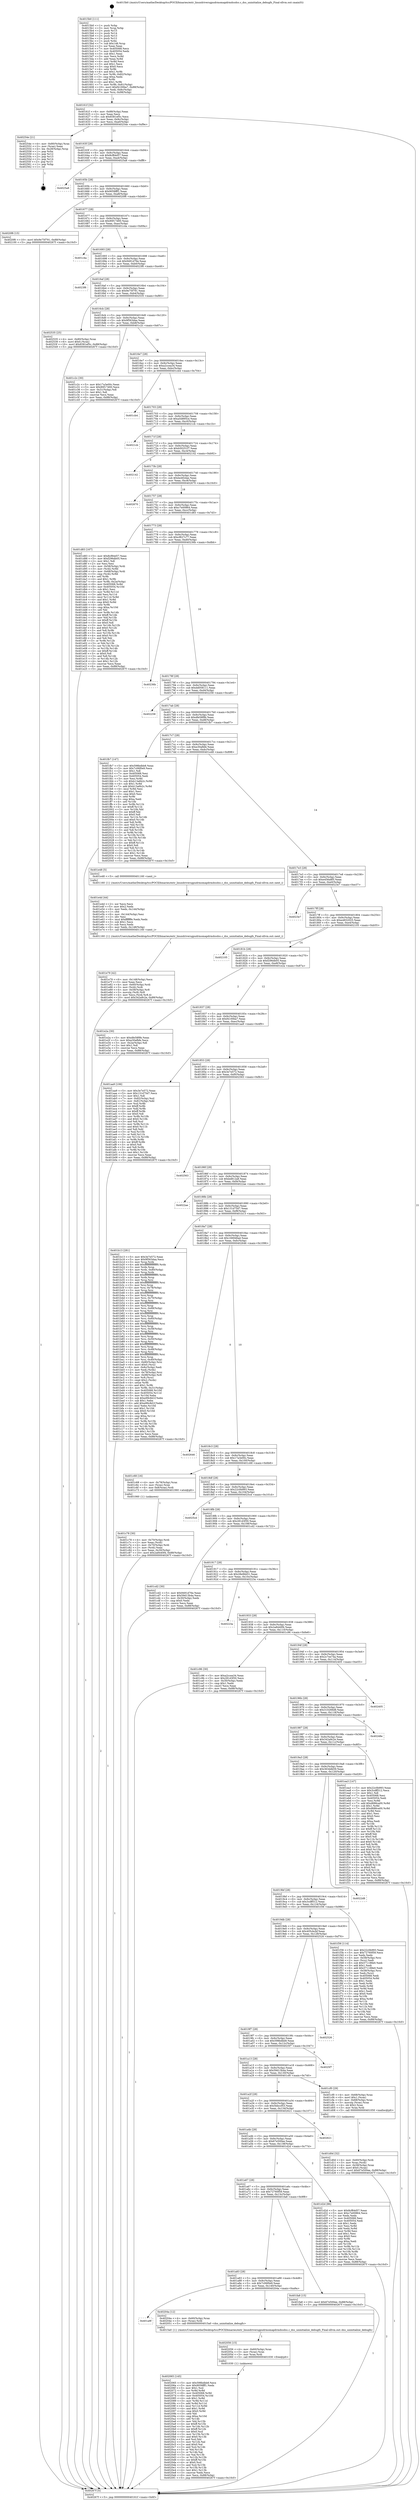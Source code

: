 digraph "0x4015b0" {
  label = "0x4015b0 (/mnt/c/Users/mathe/Desktop/tcc/POCII/binaries/extr_linuxdriversgpudrmomapdrmdssdss.c_dss_uninitialize_debugfs_Final-ollvm.out::main(0))"
  labelloc = "t"
  node[shape=record]

  Entry [label="",width=0.3,height=0.3,shape=circle,fillcolor=black,style=filled]
  "0x40161f" [label="{
     0x40161f [32]\l
     | [instrs]\l
     &nbsp;&nbsp;0x40161f \<+6\>: mov -0x88(%rbp),%eax\l
     &nbsp;&nbsp;0x401625 \<+2\>: mov %eax,%ecx\l
     &nbsp;&nbsp;0x401627 \<+6\>: sub $0x8381ef5c,%ecx\l
     &nbsp;&nbsp;0x40162d \<+6\>: mov %eax,-0x9c(%rbp)\l
     &nbsp;&nbsp;0x401633 \<+6\>: mov %ecx,-0xa0(%rbp)\l
     &nbsp;&nbsp;0x401639 \<+6\>: je 000000000040254e \<main+0xf9e\>\l
  }"]
  "0x40254e" [label="{
     0x40254e [21]\l
     | [instrs]\l
     &nbsp;&nbsp;0x40254e \<+4\>: mov -0x80(%rbp),%rax\l
     &nbsp;&nbsp;0x402552 \<+2\>: mov (%rax),%eax\l
     &nbsp;&nbsp;0x402554 \<+4\>: lea -0x28(%rbp),%rsp\l
     &nbsp;&nbsp;0x402558 \<+1\>: pop %rbx\l
     &nbsp;&nbsp;0x402559 \<+2\>: pop %r12\l
     &nbsp;&nbsp;0x40255b \<+2\>: pop %r13\l
     &nbsp;&nbsp;0x40255d \<+2\>: pop %r14\l
     &nbsp;&nbsp;0x40255f \<+2\>: pop %r15\l
     &nbsp;&nbsp;0x402561 \<+1\>: pop %rbp\l
     &nbsp;&nbsp;0x402562 \<+1\>: ret\l
  }"]
  "0x40163f" [label="{
     0x40163f [28]\l
     | [instrs]\l
     &nbsp;&nbsp;0x40163f \<+5\>: jmp 0000000000401644 \<main+0x94\>\l
     &nbsp;&nbsp;0x401644 \<+6\>: mov -0x9c(%rbp),%eax\l
     &nbsp;&nbsp;0x40164a \<+5\>: sub $0x8cf84d57,%eax\l
     &nbsp;&nbsp;0x40164f \<+6\>: mov %eax,-0xa4(%rbp)\l
     &nbsp;&nbsp;0x401655 \<+6\>: je 00000000004025a8 \<main+0xff8\>\l
  }"]
  Exit [label="",width=0.3,height=0.3,shape=circle,fillcolor=black,style=filled,peripheries=2]
  "0x4025a8" [label="{
     0x4025a8\l
  }", style=dashed]
  "0x40165b" [label="{
     0x40165b [28]\l
     | [instrs]\l
     &nbsp;&nbsp;0x40165b \<+5\>: jmp 0000000000401660 \<main+0xb0\>\l
     &nbsp;&nbsp;0x401660 \<+6\>: mov -0x9c(%rbp),%eax\l
     &nbsp;&nbsp;0x401666 \<+5\>: sub $0x9058fff1,%eax\l
     &nbsp;&nbsp;0x40166b \<+6\>: mov %eax,-0xa8(%rbp)\l
     &nbsp;&nbsp;0x401671 \<+6\>: je 00000000004020f6 \<main+0xb46\>\l
  }"]
  "0x402065" [label="{
     0x402065 [145]\l
     | [instrs]\l
     &nbsp;&nbsp;0x402065 \<+5\>: mov $0x598bdbb8,%ecx\l
     &nbsp;&nbsp;0x40206a \<+5\>: mov $0x9058fff1,%edx\l
     &nbsp;&nbsp;0x40206f \<+3\>: mov $0x1,%sil\l
     &nbsp;&nbsp;0x402072 \<+3\>: xor %r8d,%r8d\l
     &nbsp;&nbsp;0x402075 \<+8\>: mov 0x405068,%r9d\l
     &nbsp;&nbsp;0x40207d \<+8\>: mov 0x405054,%r10d\l
     &nbsp;&nbsp;0x402085 \<+4\>: sub $0x1,%r8d\l
     &nbsp;&nbsp;0x402089 \<+3\>: mov %r9d,%r11d\l
     &nbsp;&nbsp;0x40208c \<+3\>: add %r8d,%r11d\l
     &nbsp;&nbsp;0x40208f \<+4\>: imul %r11d,%r9d\l
     &nbsp;&nbsp;0x402093 \<+4\>: and $0x1,%r9d\l
     &nbsp;&nbsp;0x402097 \<+4\>: cmp $0x0,%r9d\l
     &nbsp;&nbsp;0x40209b \<+3\>: sete %bl\l
     &nbsp;&nbsp;0x40209e \<+4\>: cmp $0xa,%r10d\l
     &nbsp;&nbsp;0x4020a2 \<+4\>: setl %r14b\l
     &nbsp;&nbsp;0x4020a6 \<+3\>: mov %bl,%r15b\l
     &nbsp;&nbsp;0x4020a9 \<+4\>: xor $0xff,%r15b\l
     &nbsp;&nbsp;0x4020ad \<+3\>: mov %r14b,%r12b\l
     &nbsp;&nbsp;0x4020b0 \<+4\>: xor $0xff,%r12b\l
     &nbsp;&nbsp;0x4020b4 \<+4\>: xor $0x0,%sil\l
     &nbsp;&nbsp;0x4020b8 \<+3\>: mov %r15b,%r13b\l
     &nbsp;&nbsp;0x4020bb \<+4\>: and $0x0,%r13b\l
     &nbsp;&nbsp;0x4020bf \<+3\>: and %sil,%bl\l
     &nbsp;&nbsp;0x4020c2 \<+3\>: mov %r12b,%al\l
     &nbsp;&nbsp;0x4020c5 \<+2\>: and $0x0,%al\l
     &nbsp;&nbsp;0x4020c7 \<+3\>: and %sil,%r14b\l
     &nbsp;&nbsp;0x4020ca \<+3\>: or %bl,%r13b\l
     &nbsp;&nbsp;0x4020cd \<+3\>: or %r14b,%al\l
     &nbsp;&nbsp;0x4020d0 \<+3\>: xor %al,%r13b\l
     &nbsp;&nbsp;0x4020d3 \<+3\>: or %r12b,%r15b\l
     &nbsp;&nbsp;0x4020d6 \<+4\>: xor $0xff,%r15b\l
     &nbsp;&nbsp;0x4020da \<+4\>: or $0x0,%sil\l
     &nbsp;&nbsp;0x4020de \<+3\>: and %sil,%r15b\l
     &nbsp;&nbsp;0x4020e1 \<+3\>: or %r15b,%r13b\l
     &nbsp;&nbsp;0x4020e4 \<+4\>: test $0x1,%r13b\l
     &nbsp;&nbsp;0x4020e8 \<+3\>: cmovne %edx,%ecx\l
     &nbsp;&nbsp;0x4020eb \<+6\>: mov %ecx,-0x88(%rbp)\l
     &nbsp;&nbsp;0x4020f1 \<+5\>: jmp 000000000040267f \<main+0x10cf\>\l
  }"]
  "0x4020f6" [label="{
     0x4020f6 [15]\l
     | [instrs]\l
     &nbsp;&nbsp;0x4020f6 \<+10\>: movl $0x9e75f791,-0x88(%rbp)\l
     &nbsp;&nbsp;0x402100 \<+5\>: jmp 000000000040267f \<main+0x10cf\>\l
  }"]
  "0x401677" [label="{
     0x401677 [28]\l
     | [instrs]\l
     &nbsp;&nbsp;0x401677 \<+5\>: jmp 000000000040167c \<main+0xcc\>\l
     &nbsp;&nbsp;0x40167c \<+6\>: mov -0x9c(%rbp),%eax\l
     &nbsp;&nbsp;0x401682 \<+5\>: sub $0x90f17d00,%eax\l
     &nbsp;&nbsp;0x401687 \<+6\>: mov %eax,-0xac(%rbp)\l
     &nbsp;&nbsp;0x40168d \<+6\>: je 0000000000401c4a \<main+0x69a\>\l
  }"]
  "0x402056" [label="{
     0x402056 [15]\l
     | [instrs]\l
     &nbsp;&nbsp;0x402056 \<+4\>: mov -0x60(%rbp),%rax\l
     &nbsp;&nbsp;0x40205a \<+3\>: mov (%rax),%rax\l
     &nbsp;&nbsp;0x40205d \<+3\>: mov %rax,%rdi\l
     &nbsp;&nbsp;0x402060 \<+5\>: call 0000000000401030 \<free@plt\>\l
     | [calls]\l
     &nbsp;&nbsp;0x401030 \{1\} (unknown)\l
  }"]
  "0x401c4a" [label="{
     0x401c4a\l
  }", style=dashed]
  "0x401693" [label="{
     0x401693 [28]\l
     | [instrs]\l
     &nbsp;&nbsp;0x401693 \<+5\>: jmp 0000000000401698 \<main+0xe8\>\l
     &nbsp;&nbsp;0x401698 \<+6\>: mov -0x9c(%rbp),%eax\l
     &nbsp;&nbsp;0x40169e \<+5\>: sub $0x9491d76e,%eax\l
     &nbsp;&nbsp;0x4016a3 \<+6\>: mov %eax,-0xb0(%rbp)\l
     &nbsp;&nbsp;0x4016a9 \<+6\>: je 00000000004023f6 \<main+0xe46\>\l
  }"]
  "0x401a9f" [label="{
     0x401a9f\l
  }", style=dashed]
  "0x4023f6" [label="{
     0x4023f6\l
  }", style=dashed]
  "0x4016af" [label="{
     0x4016af [28]\l
     | [instrs]\l
     &nbsp;&nbsp;0x4016af \<+5\>: jmp 00000000004016b4 \<main+0x104\>\l
     &nbsp;&nbsp;0x4016b4 \<+6\>: mov -0x9c(%rbp),%eax\l
     &nbsp;&nbsp;0x4016ba \<+5\>: sub $0x9e75f791,%eax\l
     &nbsp;&nbsp;0x4016bf \<+6\>: mov %eax,-0xb4(%rbp)\l
     &nbsp;&nbsp;0x4016c5 \<+6\>: je 0000000000402535 \<main+0xf85\>\l
  }"]
  "0x40204a" [label="{
     0x40204a [12]\l
     | [instrs]\l
     &nbsp;&nbsp;0x40204a \<+4\>: mov -0x60(%rbp),%rax\l
     &nbsp;&nbsp;0x40204e \<+3\>: mov (%rax),%rdi\l
     &nbsp;&nbsp;0x402051 \<+5\>: call 00000000004015a0 \<dss_uninitialize_debugfs\>\l
     | [calls]\l
     &nbsp;&nbsp;0x4015a0 \{1\} (/mnt/c/Users/mathe/Desktop/tcc/POCII/binaries/extr_linuxdriversgpudrmomapdrmdssdss.c_dss_uninitialize_debugfs_Final-ollvm.out::dss_uninitialize_debugfs)\l
  }"]
  "0x402535" [label="{
     0x402535 [25]\l
     | [instrs]\l
     &nbsp;&nbsp;0x402535 \<+4\>: mov -0x80(%rbp),%rax\l
     &nbsp;&nbsp;0x402539 \<+6\>: movl $0x0,(%rax)\l
     &nbsp;&nbsp;0x40253f \<+10\>: movl $0x8381ef5c,-0x88(%rbp)\l
     &nbsp;&nbsp;0x402549 \<+5\>: jmp 000000000040267f \<main+0x10cf\>\l
  }"]
  "0x4016cb" [label="{
     0x4016cb [28]\l
     | [instrs]\l
     &nbsp;&nbsp;0x4016cb \<+5\>: jmp 00000000004016d0 \<main+0x120\>\l
     &nbsp;&nbsp;0x4016d0 \<+6\>: mov -0x9c(%rbp),%eax\l
     &nbsp;&nbsp;0x4016d6 \<+5\>: sub $0x9f563daa,%eax\l
     &nbsp;&nbsp;0x4016db \<+6\>: mov %eax,-0xb8(%rbp)\l
     &nbsp;&nbsp;0x4016e1 \<+6\>: je 0000000000401c2c \<main+0x67c\>\l
  }"]
  "0x401a83" [label="{
     0x401a83 [28]\l
     | [instrs]\l
     &nbsp;&nbsp;0x401a83 \<+5\>: jmp 0000000000401a88 \<main+0x4d8\>\l
     &nbsp;&nbsp;0x401a88 \<+6\>: mov -0x9c(%rbp),%eax\l
     &nbsp;&nbsp;0x401a8e \<+5\>: sub $0x7c06f0e9,%eax\l
     &nbsp;&nbsp;0x401a93 \<+6\>: mov %eax,-0x140(%rbp)\l
     &nbsp;&nbsp;0x401a99 \<+6\>: je 000000000040204a \<main+0xa9a\>\l
  }"]
  "0x401c2c" [label="{
     0x401c2c [30]\l
     | [instrs]\l
     &nbsp;&nbsp;0x401c2c \<+5\>: mov $0x17a3e00c,%eax\l
     &nbsp;&nbsp;0x401c31 \<+5\>: mov $0x90f17d00,%ecx\l
     &nbsp;&nbsp;0x401c36 \<+3\>: mov -0x31(%rbp),%dl\l
     &nbsp;&nbsp;0x401c39 \<+3\>: test $0x1,%dl\l
     &nbsp;&nbsp;0x401c3c \<+3\>: cmovne %ecx,%eax\l
     &nbsp;&nbsp;0x401c3f \<+6\>: mov %eax,-0x88(%rbp)\l
     &nbsp;&nbsp;0x401c45 \<+5\>: jmp 000000000040267f \<main+0x10cf\>\l
  }"]
  "0x4016e7" [label="{
     0x4016e7 [28]\l
     | [instrs]\l
     &nbsp;&nbsp;0x4016e7 \<+5\>: jmp 00000000004016ec \<main+0x13c\>\l
     &nbsp;&nbsp;0x4016ec \<+6\>: mov -0x9c(%rbp),%eax\l
     &nbsp;&nbsp;0x4016f2 \<+5\>: sub $0xa2ccea34,%eax\l
     &nbsp;&nbsp;0x4016f7 \<+6\>: mov %eax,-0xbc(%rbp)\l
     &nbsp;&nbsp;0x4016fd \<+6\>: je 0000000000401cb4 \<main+0x704\>\l
  }"]
  "0x401fa8" [label="{
     0x401fa8 [15]\l
     | [instrs]\l
     &nbsp;&nbsp;0x401fa8 \<+10\>: movl $0x67e500ee,-0x88(%rbp)\l
     &nbsp;&nbsp;0x401fb2 \<+5\>: jmp 000000000040267f \<main+0x10cf\>\l
  }"]
  "0x401cb4" [label="{
     0x401cb4\l
  }", style=dashed]
  "0x401703" [label="{
     0x401703 [28]\l
     | [instrs]\l
     &nbsp;&nbsp;0x401703 \<+5\>: jmp 0000000000401708 \<main+0x158\>\l
     &nbsp;&nbsp;0x401708 \<+6\>: mov -0x9c(%rbp),%eax\l
     &nbsp;&nbsp;0x40170e \<+5\>: sub $0xa5d895ce,%eax\l
     &nbsp;&nbsp;0x401713 \<+6\>: mov %eax,-0xc0(%rbp)\l
     &nbsp;&nbsp;0x401719 \<+6\>: je 00000000004021cb \<main+0xc1b\>\l
  }"]
  "0x401e79" [label="{
     0x401e79 [42]\l
     | [instrs]\l
     &nbsp;&nbsp;0x401e79 \<+6\>: mov -0x148(%rbp),%ecx\l
     &nbsp;&nbsp;0x401e7f \<+3\>: imul %eax,%ecx\l
     &nbsp;&nbsp;0x401e82 \<+4\>: mov -0x60(%rbp),%rdi\l
     &nbsp;&nbsp;0x401e86 \<+3\>: mov (%rdi),%rdi\l
     &nbsp;&nbsp;0x401e89 \<+4\>: mov -0x58(%rbp),%r8\l
     &nbsp;&nbsp;0x401e8d \<+3\>: movslq (%r8),%r8\l
     &nbsp;&nbsp;0x401e90 \<+4\>: mov %ecx,(%rdi,%r8,4)\l
     &nbsp;&nbsp;0x401e94 \<+10\>: movl $0x342a9c2e,-0x88(%rbp)\l
     &nbsp;&nbsp;0x401e9e \<+5\>: jmp 000000000040267f \<main+0x10cf\>\l
  }"]
  "0x4021cb" [label="{
     0x4021cb\l
  }", style=dashed]
  "0x40171f" [label="{
     0x40171f [28]\l
     | [instrs]\l
     &nbsp;&nbsp;0x40171f \<+5\>: jmp 0000000000401724 \<main+0x174\>\l
     &nbsp;&nbsp;0x401724 \<+6\>: mov -0x9c(%rbp),%eax\l
     &nbsp;&nbsp;0x40172a \<+5\>: sub $0xb50251f7,%eax\l
     &nbsp;&nbsp;0x40172f \<+6\>: mov %eax,-0xc4(%rbp)\l
     &nbsp;&nbsp;0x401735 \<+6\>: je 0000000000402142 \<main+0xb92\>\l
  }"]
  "0x401e4d" [label="{
     0x401e4d [44]\l
     | [instrs]\l
     &nbsp;&nbsp;0x401e4d \<+2\>: xor %ecx,%ecx\l
     &nbsp;&nbsp;0x401e4f \<+5\>: mov $0x2,%edx\l
     &nbsp;&nbsp;0x401e54 \<+6\>: mov %edx,-0x144(%rbp)\l
     &nbsp;&nbsp;0x401e5a \<+1\>: cltd\l
     &nbsp;&nbsp;0x401e5b \<+6\>: mov -0x144(%rbp),%esi\l
     &nbsp;&nbsp;0x401e61 \<+2\>: idiv %esi\l
     &nbsp;&nbsp;0x401e63 \<+6\>: imul $0xfffffffe,%edx,%edx\l
     &nbsp;&nbsp;0x401e69 \<+3\>: sub $0x1,%ecx\l
     &nbsp;&nbsp;0x401e6c \<+2\>: sub %ecx,%edx\l
     &nbsp;&nbsp;0x401e6e \<+6\>: mov %edx,-0x148(%rbp)\l
     &nbsp;&nbsp;0x401e74 \<+5\>: call 0000000000401160 \<next_i\>\l
     | [calls]\l
     &nbsp;&nbsp;0x401160 \{1\} (/mnt/c/Users/mathe/Desktop/tcc/POCII/binaries/extr_linuxdriversgpudrmomapdrmdssdss.c_dss_uninitialize_debugfs_Final-ollvm.out::next_i)\l
  }"]
  "0x402142" [label="{
     0x402142\l
  }", style=dashed]
  "0x40173b" [label="{
     0x40173b [28]\l
     | [instrs]\l
     &nbsp;&nbsp;0x40173b \<+5\>: jmp 0000000000401740 \<main+0x190\>\l
     &nbsp;&nbsp;0x401740 \<+6\>: mov -0x9c(%rbp),%eax\l
     &nbsp;&nbsp;0x401746 \<+5\>: sub $0xbe4f2dae,%eax\l
     &nbsp;&nbsp;0x40174b \<+6\>: mov %eax,-0xc8(%rbp)\l
     &nbsp;&nbsp;0x401751 \<+6\>: je 0000000000402670 \<main+0x10c0\>\l
  }"]
  "0x401a67" [label="{
     0x401a67 [28]\l
     | [instrs]\l
     &nbsp;&nbsp;0x401a67 \<+5\>: jmp 0000000000401a6c \<main+0x4bc\>\l
     &nbsp;&nbsp;0x401a6c \<+6\>: mov -0x9c(%rbp),%eax\l
     &nbsp;&nbsp;0x401a72 \<+5\>: sub $0x72760f59,%eax\l
     &nbsp;&nbsp;0x401a77 \<+6\>: mov %eax,-0x13c(%rbp)\l
     &nbsp;&nbsp;0x401a7d \<+6\>: je 0000000000401fa8 \<main+0x9f8\>\l
  }"]
  "0x402670" [label="{
     0x402670\l
  }", style=dashed]
  "0x401757" [label="{
     0x401757 [28]\l
     | [instrs]\l
     &nbsp;&nbsp;0x401757 \<+5\>: jmp 000000000040175c \<main+0x1ac\>\l
     &nbsp;&nbsp;0x40175c \<+6\>: mov -0x9c(%rbp),%eax\l
     &nbsp;&nbsp;0x401762 \<+5\>: sub $0xc7e00864,%eax\l
     &nbsp;&nbsp;0x401767 \<+6\>: mov %eax,-0xcc(%rbp)\l
     &nbsp;&nbsp;0x40176d \<+6\>: je 0000000000401d83 \<main+0x7d3\>\l
  }"]
  "0x401d2d" [label="{
     0x401d2d [86]\l
     | [instrs]\l
     &nbsp;&nbsp;0x401d2d \<+5\>: mov $0x8cf84d57,%eax\l
     &nbsp;&nbsp;0x401d32 \<+5\>: mov $0xc7e00864,%ecx\l
     &nbsp;&nbsp;0x401d37 \<+2\>: xor %edx,%edx\l
     &nbsp;&nbsp;0x401d39 \<+7\>: mov 0x405068,%esi\l
     &nbsp;&nbsp;0x401d40 \<+7\>: mov 0x405054,%edi\l
     &nbsp;&nbsp;0x401d47 \<+3\>: sub $0x1,%edx\l
     &nbsp;&nbsp;0x401d4a \<+3\>: mov %esi,%r8d\l
     &nbsp;&nbsp;0x401d4d \<+3\>: add %edx,%r8d\l
     &nbsp;&nbsp;0x401d50 \<+4\>: imul %r8d,%esi\l
     &nbsp;&nbsp;0x401d54 \<+3\>: and $0x1,%esi\l
     &nbsp;&nbsp;0x401d57 \<+3\>: cmp $0x0,%esi\l
     &nbsp;&nbsp;0x401d5a \<+4\>: sete %r9b\l
     &nbsp;&nbsp;0x401d5e \<+3\>: cmp $0xa,%edi\l
     &nbsp;&nbsp;0x401d61 \<+4\>: setl %r10b\l
     &nbsp;&nbsp;0x401d65 \<+3\>: mov %r9b,%r11b\l
     &nbsp;&nbsp;0x401d68 \<+3\>: and %r10b,%r11b\l
     &nbsp;&nbsp;0x401d6b \<+3\>: xor %r10b,%r9b\l
     &nbsp;&nbsp;0x401d6e \<+3\>: or %r9b,%r11b\l
     &nbsp;&nbsp;0x401d71 \<+4\>: test $0x1,%r11b\l
     &nbsp;&nbsp;0x401d75 \<+3\>: cmovne %ecx,%eax\l
     &nbsp;&nbsp;0x401d78 \<+6\>: mov %eax,-0x88(%rbp)\l
     &nbsp;&nbsp;0x401d7e \<+5\>: jmp 000000000040267f \<main+0x10cf\>\l
  }"]
  "0x401d83" [label="{
     0x401d83 [167]\l
     | [instrs]\l
     &nbsp;&nbsp;0x401d83 \<+5\>: mov $0x8cf84d57,%eax\l
     &nbsp;&nbsp;0x401d88 \<+5\>: mov $0xf296db05,%ecx\l
     &nbsp;&nbsp;0x401d8d \<+2\>: mov $0x1,%dl\l
     &nbsp;&nbsp;0x401d8f \<+2\>: xor %esi,%esi\l
     &nbsp;&nbsp;0x401d91 \<+4\>: mov -0x58(%rbp),%rdi\l
     &nbsp;&nbsp;0x401d95 \<+3\>: mov (%rdi),%r8d\l
     &nbsp;&nbsp;0x401d98 \<+4\>: mov -0x68(%rbp),%rdi\l
     &nbsp;&nbsp;0x401d9c \<+3\>: cmp (%rdi),%r8d\l
     &nbsp;&nbsp;0x401d9f \<+4\>: setl %r9b\l
     &nbsp;&nbsp;0x401da3 \<+4\>: and $0x1,%r9b\l
     &nbsp;&nbsp;0x401da7 \<+4\>: mov %r9b,-0x2a(%rbp)\l
     &nbsp;&nbsp;0x401dab \<+8\>: mov 0x405068,%r8d\l
     &nbsp;&nbsp;0x401db3 \<+8\>: mov 0x405054,%r10d\l
     &nbsp;&nbsp;0x401dbb \<+3\>: sub $0x1,%esi\l
     &nbsp;&nbsp;0x401dbe \<+3\>: mov %r8d,%r11d\l
     &nbsp;&nbsp;0x401dc1 \<+3\>: add %esi,%r11d\l
     &nbsp;&nbsp;0x401dc4 \<+4\>: imul %r11d,%r8d\l
     &nbsp;&nbsp;0x401dc8 \<+4\>: and $0x1,%r8d\l
     &nbsp;&nbsp;0x401dcc \<+4\>: cmp $0x0,%r8d\l
     &nbsp;&nbsp;0x401dd0 \<+4\>: sete %r9b\l
     &nbsp;&nbsp;0x401dd4 \<+4\>: cmp $0xa,%r10d\l
     &nbsp;&nbsp;0x401dd8 \<+3\>: setl %bl\l
     &nbsp;&nbsp;0x401ddb \<+3\>: mov %r9b,%r14b\l
     &nbsp;&nbsp;0x401dde \<+4\>: xor $0xff,%r14b\l
     &nbsp;&nbsp;0x401de2 \<+3\>: mov %bl,%r15b\l
     &nbsp;&nbsp;0x401de5 \<+4\>: xor $0xff,%r15b\l
     &nbsp;&nbsp;0x401de9 \<+3\>: xor $0x0,%dl\l
     &nbsp;&nbsp;0x401dec \<+3\>: mov %r14b,%r12b\l
     &nbsp;&nbsp;0x401def \<+4\>: and $0x0,%r12b\l
     &nbsp;&nbsp;0x401df3 \<+3\>: and %dl,%r9b\l
     &nbsp;&nbsp;0x401df6 \<+3\>: mov %r15b,%r13b\l
     &nbsp;&nbsp;0x401df9 \<+4\>: and $0x0,%r13b\l
     &nbsp;&nbsp;0x401dfd \<+2\>: and %dl,%bl\l
     &nbsp;&nbsp;0x401dff \<+3\>: or %r9b,%r12b\l
     &nbsp;&nbsp;0x401e02 \<+3\>: or %bl,%r13b\l
     &nbsp;&nbsp;0x401e05 \<+3\>: xor %r13b,%r12b\l
     &nbsp;&nbsp;0x401e08 \<+3\>: or %r15b,%r14b\l
     &nbsp;&nbsp;0x401e0b \<+4\>: xor $0xff,%r14b\l
     &nbsp;&nbsp;0x401e0f \<+3\>: or $0x0,%dl\l
     &nbsp;&nbsp;0x401e12 \<+3\>: and %dl,%r14b\l
     &nbsp;&nbsp;0x401e15 \<+3\>: or %r14b,%r12b\l
     &nbsp;&nbsp;0x401e18 \<+4\>: test $0x1,%r12b\l
     &nbsp;&nbsp;0x401e1c \<+3\>: cmovne %ecx,%eax\l
     &nbsp;&nbsp;0x401e1f \<+6\>: mov %eax,-0x88(%rbp)\l
     &nbsp;&nbsp;0x401e25 \<+5\>: jmp 000000000040267f \<main+0x10cf\>\l
  }"]
  "0x401773" [label="{
     0x401773 [28]\l
     | [instrs]\l
     &nbsp;&nbsp;0x401773 \<+5\>: jmp 0000000000401778 \<main+0x1c8\>\l
     &nbsp;&nbsp;0x401778 \<+6\>: mov -0x9c(%rbp),%eax\l
     &nbsp;&nbsp;0x40177e \<+5\>: sub $0xcf627c77,%eax\l
     &nbsp;&nbsp;0x401783 \<+6\>: mov %eax,-0xd0(%rbp)\l
     &nbsp;&nbsp;0x401789 \<+6\>: je 000000000040236b \<main+0xdbb\>\l
  }"]
  "0x401a4b" [label="{
     0x401a4b [28]\l
     | [instrs]\l
     &nbsp;&nbsp;0x401a4b \<+5\>: jmp 0000000000401a50 \<main+0x4a0\>\l
     &nbsp;&nbsp;0x401a50 \<+6\>: mov -0x9c(%rbp),%eax\l
     &nbsp;&nbsp;0x401a56 \<+5\>: sub $0x67e500ee,%eax\l
     &nbsp;&nbsp;0x401a5b \<+6\>: mov %eax,-0x138(%rbp)\l
     &nbsp;&nbsp;0x401a61 \<+6\>: je 0000000000401d2d \<main+0x77d\>\l
  }"]
  "0x40236b" [label="{
     0x40236b\l
  }", style=dashed]
  "0x40178f" [label="{
     0x40178f [28]\l
     | [instrs]\l
     &nbsp;&nbsp;0x40178f \<+5\>: jmp 0000000000401794 \<main+0x1e4\>\l
     &nbsp;&nbsp;0x401794 \<+6\>: mov -0x9c(%rbp),%eax\l
     &nbsp;&nbsp;0x40179a \<+5\>: sub $0xdd058111,%eax\l
     &nbsp;&nbsp;0x40179f \<+6\>: mov %eax,-0xd4(%rbp)\l
     &nbsp;&nbsp;0x4017a5 \<+6\>: je 0000000000402258 \<main+0xca8\>\l
  }"]
  "0x402621" [label="{
     0x402621\l
  }", style=dashed]
  "0x402258" [label="{
     0x402258\l
  }", style=dashed]
  "0x4017ab" [label="{
     0x4017ab [28]\l
     | [instrs]\l
     &nbsp;&nbsp;0x4017ab \<+5\>: jmp 00000000004017b0 \<main+0x200\>\l
     &nbsp;&nbsp;0x4017b0 \<+6\>: mov -0x9c(%rbp),%eax\l
     &nbsp;&nbsp;0x4017b6 \<+5\>: sub $0xdfe58f9b,%eax\l
     &nbsp;&nbsp;0x4017bb \<+6\>: mov %eax,-0xd8(%rbp)\l
     &nbsp;&nbsp;0x4017c1 \<+6\>: je 0000000000401fb7 \<main+0xa07\>\l
  }"]
  "0x401d0d" [label="{
     0x401d0d [32]\l
     | [instrs]\l
     &nbsp;&nbsp;0x401d0d \<+4\>: mov -0x60(%rbp),%rdi\l
     &nbsp;&nbsp;0x401d11 \<+3\>: mov %rax,(%rdi)\l
     &nbsp;&nbsp;0x401d14 \<+4\>: mov -0x58(%rbp),%rax\l
     &nbsp;&nbsp;0x401d18 \<+6\>: movl $0x0,(%rax)\l
     &nbsp;&nbsp;0x401d1e \<+10\>: movl $0x67e500ee,-0x88(%rbp)\l
     &nbsp;&nbsp;0x401d28 \<+5\>: jmp 000000000040267f \<main+0x10cf\>\l
  }"]
  "0x401fb7" [label="{
     0x401fb7 [147]\l
     | [instrs]\l
     &nbsp;&nbsp;0x401fb7 \<+5\>: mov $0x598bdbb8,%eax\l
     &nbsp;&nbsp;0x401fbc \<+5\>: mov $0x7c06f0e9,%ecx\l
     &nbsp;&nbsp;0x401fc1 \<+2\>: mov $0x1,%dl\l
     &nbsp;&nbsp;0x401fc3 \<+7\>: mov 0x405068,%esi\l
     &nbsp;&nbsp;0x401fca \<+7\>: mov 0x405054,%edi\l
     &nbsp;&nbsp;0x401fd1 \<+3\>: mov %esi,%r8d\l
     &nbsp;&nbsp;0x401fd4 \<+7\>: sub $0xb13a6b2c,%r8d\l
     &nbsp;&nbsp;0x401fdb \<+4\>: sub $0x1,%r8d\l
     &nbsp;&nbsp;0x401fdf \<+7\>: add $0xb13a6b2c,%r8d\l
     &nbsp;&nbsp;0x401fe6 \<+4\>: imul %r8d,%esi\l
     &nbsp;&nbsp;0x401fea \<+3\>: and $0x1,%esi\l
     &nbsp;&nbsp;0x401fed \<+3\>: cmp $0x0,%esi\l
     &nbsp;&nbsp;0x401ff0 \<+4\>: sete %r9b\l
     &nbsp;&nbsp;0x401ff4 \<+3\>: cmp $0xa,%edi\l
     &nbsp;&nbsp;0x401ff7 \<+4\>: setl %r10b\l
     &nbsp;&nbsp;0x401ffb \<+3\>: mov %r9b,%r11b\l
     &nbsp;&nbsp;0x401ffe \<+4\>: xor $0xff,%r11b\l
     &nbsp;&nbsp;0x402002 \<+3\>: mov %r10b,%bl\l
     &nbsp;&nbsp;0x402005 \<+3\>: xor $0xff,%bl\l
     &nbsp;&nbsp;0x402008 \<+3\>: xor $0x0,%dl\l
     &nbsp;&nbsp;0x40200b \<+3\>: mov %r11b,%r14b\l
     &nbsp;&nbsp;0x40200e \<+4\>: and $0x0,%r14b\l
     &nbsp;&nbsp;0x402012 \<+3\>: and %dl,%r9b\l
     &nbsp;&nbsp;0x402015 \<+3\>: mov %bl,%r15b\l
     &nbsp;&nbsp;0x402018 \<+4\>: and $0x0,%r15b\l
     &nbsp;&nbsp;0x40201c \<+3\>: and %dl,%r10b\l
     &nbsp;&nbsp;0x40201f \<+3\>: or %r9b,%r14b\l
     &nbsp;&nbsp;0x402022 \<+3\>: or %r10b,%r15b\l
     &nbsp;&nbsp;0x402025 \<+3\>: xor %r15b,%r14b\l
     &nbsp;&nbsp;0x402028 \<+3\>: or %bl,%r11b\l
     &nbsp;&nbsp;0x40202b \<+4\>: xor $0xff,%r11b\l
     &nbsp;&nbsp;0x40202f \<+3\>: or $0x0,%dl\l
     &nbsp;&nbsp;0x402032 \<+3\>: and %dl,%r11b\l
     &nbsp;&nbsp;0x402035 \<+3\>: or %r11b,%r14b\l
     &nbsp;&nbsp;0x402038 \<+4\>: test $0x1,%r14b\l
     &nbsp;&nbsp;0x40203c \<+3\>: cmovne %ecx,%eax\l
     &nbsp;&nbsp;0x40203f \<+6\>: mov %eax,-0x88(%rbp)\l
     &nbsp;&nbsp;0x402045 \<+5\>: jmp 000000000040267f \<main+0x10cf\>\l
  }"]
  "0x4017c7" [label="{
     0x4017c7 [28]\l
     | [instrs]\l
     &nbsp;&nbsp;0x4017c7 \<+5\>: jmp 00000000004017cc \<main+0x21c\>\l
     &nbsp;&nbsp;0x4017cc \<+6\>: mov -0x9c(%rbp),%eax\l
     &nbsp;&nbsp;0x4017d2 \<+5\>: sub $0xe30afbfe,%eax\l
     &nbsp;&nbsp;0x4017d7 \<+6\>: mov %eax,-0xdc(%rbp)\l
     &nbsp;&nbsp;0x4017dd \<+6\>: je 0000000000401e48 \<main+0x898\>\l
  }"]
  "0x401a2f" [label="{
     0x401a2f [28]\l
     | [instrs]\l
     &nbsp;&nbsp;0x401a2f \<+5\>: jmp 0000000000401a34 \<main+0x484\>\l
     &nbsp;&nbsp;0x401a34 \<+6\>: mov -0x9c(%rbp),%eax\l
     &nbsp;&nbsp;0x401a3a \<+5\>: sub $0x5bbccf53,%eax\l
     &nbsp;&nbsp;0x401a3f \<+6\>: mov %eax,-0x134(%rbp)\l
     &nbsp;&nbsp;0x401a45 \<+6\>: je 0000000000402621 \<main+0x1071\>\l
  }"]
  "0x401e48" [label="{
     0x401e48 [5]\l
     | [instrs]\l
     &nbsp;&nbsp;0x401e48 \<+5\>: call 0000000000401160 \<next_i\>\l
     | [calls]\l
     &nbsp;&nbsp;0x401160 \{1\} (/mnt/c/Users/mathe/Desktop/tcc/POCII/binaries/extr_linuxdriversgpudrmomapdrmdssdss.c_dss_uninitialize_debugfs_Final-ollvm.out::next_i)\l
  }"]
  "0x4017e3" [label="{
     0x4017e3 [28]\l
     | [instrs]\l
     &nbsp;&nbsp;0x4017e3 \<+5\>: jmp 00000000004017e8 \<main+0x238\>\l
     &nbsp;&nbsp;0x4017e8 \<+6\>: mov -0x9c(%rbp),%eax\l
     &nbsp;&nbsp;0x4017ee \<+5\>: sub $0xe456a8f5,%eax\l
     &nbsp;&nbsp;0x4017f3 \<+6\>: mov %eax,-0xe0(%rbp)\l
     &nbsp;&nbsp;0x4017f9 \<+6\>: je 00000000004023e7 \<main+0xe37\>\l
  }"]
  "0x401cf0" [label="{
     0x401cf0 [29]\l
     | [instrs]\l
     &nbsp;&nbsp;0x401cf0 \<+4\>: mov -0x68(%rbp),%rax\l
     &nbsp;&nbsp;0x401cf4 \<+6\>: movl $0x1,(%rax)\l
     &nbsp;&nbsp;0x401cfa \<+4\>: mov -0x68(%rbp),%rax\l
     &nbsp;&nbsp;0x401cfe \<+3\>: movslq (%rax),%rax\l
     &nbsp;&nbsp;0x401d01 \<+4\>: shl $0x2,%rax\l
     &nbsp;&nbsp;0x401d05 \<+3\>: mov %rax,%rdi\l
     &nbsp;&nbsp;0x401d08 \<+5\>: call 0000000000401050 \<malloc@plt\>\l
     | [calls]\l
     &nbsp;&nbsp;0x401050 \{1\} (unknown)\l
  }"]
  "0x4023e7" [label="{
     0x4023e7\l
  }", style=dashed]
  "0x4017ff" [label="{
     0x4017ff [28]\l
     | [instrs]\l
     &nbsp;&nbsp;0x4017ff \<+5\>: jmp 0000000000401804 \<main+0x254\>\l
     &nbsp;&nbsp;0x401804 \<+6\>: mov -0x9c(%rbp),%eax\l
     &nbsp;&nbsp;0x40180a \<+5\>: sub $0xe4832025,%eax\l
     &nbsp;&nbsp;0x40180f \<+6\>: mov %eax,-0xe4(%rbp)\l
     &nbsp;&nbsp;0x401815 \<+6\>: je 0000000000402105 \<main+0xb55\>\l
  }"]
  "0x401a13" [label="{
     0x401a13 [28]\l
     | [instrs]\l
     &nbsp;&nbsp;0x401a13 \<+5\>: jmp 0000000000401a18 \<main+0x468\>\l
     &nbsp;&nbsp;0x401a18 \<+6\>: mov -0x9c(%rbp),%eax\l
     &nbsp;&nbsp;0x401a1e \<+5\>: sub $0x59d13b4a,%eax\l
     &nbsp;&nbsp;0x401a23 \<+6\>: mov %eax,-0x130(%rbp)\l
     &nbsp;&nbsp;0x401a29 \<+6\>: je 0000000000401cf0 \<main+0x740\>\l
  }"]
  "0x402105" [label="{
     0x402105\l
  }", style=dashed]
  "0x40181b" [label="{
     0x40181b [28]\l
     | [instrs]\l
     &nbsp;&nbsp;0x40181b \<+5\>: jmp 0000000000401820 \<main+0x270\>\l
     &nbsp;&nbsp;0x401820 \<+6\>: mov -0x9c(%rbp),%eax\l
     &nbsp;&nbsp;0x401826 \<+5\>: sub $0xf296db05,%eax\l
     &nbsp;&nbsp;0x40182b \<+6\>: mov %eax,-0xe8(%rbp)\l
     &nbsp;&nbsp;0x401831 \<+6\>: je 0000000000401e2a \<main+0x87a\>\l
  }"]
  "0x4025f7" [label="{
     0x4025f7\l
  }", style=dashed]
  "0x401e2a" [label="{
     0x401e2a [30]\l
     | [instrs]\l
     &nbsp;&nbsp;0x401e2a \<+5\>: mov $0xdfe58f9b,%eax\l
     &nbsp;&nbsp;0x401e2f \<+5\>: mov $0xe30afbfe,%ecx\l
     &nbsp;&nbsp;0x401e34 \<+3\>: mov -0x2a(%rbp),%dl\l
     &nbsp;&nbsp;0x401e37 \<+3\>: test $0x1,%dl\l
     &nbsp;&nbsp;0x401e3a \<+3\>: cmovne %ecx,%eax\l
     &nbsp;&nbsp;0x401e3d \<+6\>: mov %eax,-0x88(%rbp)\l
     &nbsp;&nbsp;0x401e43 \<+5\>: jmp 000000000040267f \<main+0x10cf\>\l
  }"]
  "0x401837" [label="{
     0x401837 [28]\l
     | [instrs]\l
     &nbsp;&nbsp;0x401837 \<+5\>: jmp 000000000040183c \<main+0x28c\>\l
     &nbsp;&nbsp;0x40183c \<+6\>: mov -0x9c(%rbp),%eax\l
     &nbsp;&nbsp;0x401842 \<+5\>: sub $0xf4100ba7,%eax\l
     &nbsp;&nbsp;0x401847 \<+6\>: mov %eax,-0xec(%rbp)\l
     &nbsp;&nbsp;0x40184d \<+6\>: je 0000000000401aa9 \<main+0x4f9\>\l
  }"]
  "0x4019f7" [label="{
     0x4019f7 [28]\l
     | [instrs]\l
     &nbsp;&nbsp;0x4019f7 \<+5\>: jmp 00000000004019fc \<main+0x44c\>\l
     &nbsp;&nbsp;0x4019fc \<+6\>: mov -0x9c(%rbp),%eax\l
     &nbsp;&nbsp;0x401a02 \<+5\>: sub $0x598bdbb8,%eax\l
     &nbsp;&nbsp;0x401a07 \<+6\>: mov %eax,-0x12c(%rbp)\l
     &nbsp;&nbsp;0x401a0d \<+6\>: je 00000000004025f7 \<main+0x1047\>\l
  }"]
  "0x401aa9" [label="{
     0x401aa9 [106]\l
     | [instrs]\l
     &nbsp;&nbsp;0x401aa9 \<+5\>: mov $0x3e7e572,%eax\l
     &nbsp;&nbsp;0x401aae \<+5\>: mov $0x131d75d7,%ecx\l
     &nbsp;&nbsp;0x401ab3 \<+2\>: mov $0x1,%dl\l
     &nbsp;&nbsp;0x401ab5 \<+7\>: mov -0x82(%rbp),%sil\l
     &nbsp;&nbsp;0x401abc \<+7\>: mov -0x81(%rbp),%dil\l
     &nbsp;&nbsp;0x401ac3 \<+3\>: mov %sil,%r8b\l
     &nbsp;&nbsp;0x401ac6 \<+4\>: xor $0xff,%r8b\l
     &nbsp;&nbsp;0x401aca \<+3\>: mov %dil,%r9b\l
     &nbsp;&nbsp;0x401acd \<+4\>: xor $0xff,%r9b\l
     &nbsp;&nbsp;0x401ad1 \<+3\>: xor $0x0,%dl\l
     &nbsp;&nbsp;0x401ad4 \<+3\>: mov %r8b,%r10b\l
     &nbsp;&nbsp;0x401ad7 \<+4\>: and $0x0,%r10b\l
     &nbsp;&nbsp;0x401adb \<+3\>: and %dl,%sil\l
     &nbsp;&nbsp;0x401ade \<+3\>: mov %r9b,%r11b\l
     &nbsp;&nbsp;0x401ae1 \<+4\>: and $0x0,%r11b\l
     &nbsp;&nbsp;0x401ae5 \<+3\>: and %dl,%dil\l
     &nbsp;&nbsp;0x401ae8 \<+3\>: or %sil,%r10b\l
     &nbsp;&nbsp;0x401aeb \<+3\>: or %dil,%r11b\l
     &nbsp;&nbsp;0x401aee \<+3\>: xor %r11b,%r10b\l
     &nbsp;&nbsp;0x401af1 \<+3\>: or %r9b,%r8b\l
     &nbsp;&nbsp;0x401af4 \<+4\>: xor $0xff,%r8b\l
     &nbsp;&nbsp;0x401af8 \<+3\>: or $0x0,%dl\l
     &nbsp;&nbsp;0x401afb \<+3\>: and %dl,%r8b\l
     &nbsp;&nbsp;0x401afe \<+3\>: or %r8b,%r10b\l
     &nbsp;&nbsp;0x401b01 \<+4\>: test $0x1,%r10b\l
     &nbsp;&nbsp;0x401b05 \<+3\>: cmovne %ecx,%eax\l
     &nbsp;&nbsp;0x401b08 \<+6\>: mov %eax,-0x88(%rbp)\l
     &nbsp;&nbsp;0x401b0e \<+5\>: jmp 000000000040267f \<main+0x10cf\>\l
  }"]
  "0x401853" [label="{
     0x401853 [28]\l
     | [instrs]\l
     &nbsp;&nbsp;0x401853 \<+5\>: jmp 0000000000401858 \<main+0x2a8\>\l
     &nbsp;&nbsp;0x401858 \<+6\>: mov -0x9c(%rbp),%eax\l
     &nbsp;&nbsp;0x40185e \<+5\>: sub $0x3e7e572,%eax\l
     &nbsp;&nbsp;0x401863 \<+6\>: mov %eax,-0xf0(%rbp)\l
     &nbsp;&nbsp;0x401869 \<+6\>: je 0000000000402563 \<main+0xfb3\>\l
  }"]
  "0x40267f" [label="{
     0x40267f [5]\l
     | [instrs]\l
     &nbsp;&nbsp;0x40267f \<+5\>: jmp 000000000040161f \<main+0x6f\>\l
  }"]
  "0x4015b0" [label="{
     0x4015b0 [111]\l
     | [instrs]\l
     &nbsp;&nbsp;0x4015b0 \<+1\>: push %rbp\l
     &nbsp;&nbsp;0x4015b1 \<+3\>: mov %rsp,%rbp\l
     &nbsp;&nbsp;0x4015b4 \<+2\>: push %r15\l
     &nbsp;&nbsp;0x4015b6 \<+2\>: push %r14\l
     &nbsp;&nbsp;0x4015b8 \<+2\>: push %r13\l
     &nbsp;&nbsp;0x4015ba \<+2\>: push %r12\l
     &nbsp;&nbsp;0x4015bc \<+1\>: push %rbx\l
     &nbsp;&nbsp;0x4015bd \<+7\>: sub $0x148,%rsp\l
     &nbsp;&nbsp;0x4015c4 \<+2\>: xor %eax,%eax\l
     &nbsp;&nbsp;0x4015c6 \<+7\>: mov 0x405068,%ecx\l
     &nbsp;&nbsp;0x4015cd \<+7\>: mov 0x405054,%edx\l
     &nbsp;&nbsp;0x4015d4 \<+3\>: sub $0x1,%eax\l
     &nbsp;&nbsp;0x4015d7 \<+3\>: mov %ecx,%r8d\l
     &nbsp;&nbsp;0x4015da \<+3\>: add %eax,%r8d\l
     &nbsp;&nbsp;0x4015dd \<+4\>: imul %r8d,%ecx\l
     &nbsp;&nbsp;0x4015e1 \<+3\>: and $0x1,%ecx\l
     &nbsp;&nbsp;0x4015e4 \<+3\>: cmp $0x0,%ecx\l
     &nbsp;&nbsp;0x4015e7 \<+4\>: sete %r9b\l
     &nbsp;&nbsp;0x4015eb \<+4\>: and $0x1,%r9b\l
     &nbsp;&nbsp;0x4015ef \<+7\>: mov %r9b,-0x82(%rbp)\l
     &nbsp;&nbsp;0x4015f6 \<+3\>: cmp $0xa,%edx\l
     &nbsp;&nbsp;0x4015f9 \<+4\>: setl %r9b\l
     &nbsp;&nbsp;0x4015fd \<+4\>: and $0x1,%r9b\l
     &nbsp;&nbsp;0x401601 \<+7\>: mov %r9b,-0x81(%rbp)\l
     &nbsp;&nbsp;0x401608 \<+10\>: movl $0xf4100ba7,-0x88(%rbp)\l
     &nbsp;&nbsp;0x401612 \<+6\>: mov %edi,-0x8c(%rbp)\l
     &nbsp;&nbsp;0x401618 \<+7\>: mov %rsi,-0x98(%rbp)\l
  }"]
  "0x402526" [label="{
     0x402526\l
  }", style=dashed]
  "0x402563" [label="{
     0x402563\l
  }", style=dashed]
  "0x40186f" [label="{
     0x40186f [28]\l
     | [instrs]\l
     &nbsp;&nbsp;0x40186f \<+5\>: jmp 0000000000401874 \<main+0x2c4\>\l
     &nbsp;&nbsp;0x401874 \<+6\>: mov -0x9c(%rbp),%eax\l
     &nbsp;&nbsp;0x40187a \<+5\>: sub $0xbd812a8,%eax\l
     &nbsp;&nbsp;0x40187f \<+6\>: mov %eax,-0xf4(%rbp)\l
     &nbsp;&nbsp;0x401885 \<+6\>: je 00000000004022ae \<main+0xcfe\>\l
  }"]
  "0x4019db" [label="{
     0x4019db [28]\l
     | [instrs]\l
     &nbsp;&nbsp;0x4019db \<+5\>: jmp 00000000004019e0 \<main+0x430\>\l
     &nbsp;&nbsp;0x4019e0 \<+6\>: mov -0x9c(%rbp),%eax\l
     &nbsp;&nbsp;0x4019e6 \<+5\>: sub $0x405cbcbf,%eax\l
     &nbsp;&nbsp;0x4019eb \<+6\>: mov %eax,-0x128(%rbp)\l
     &nbsp;&nbsp;0x4019f1 \<+6\>: je 0000000000402526 \<main+0xf76\>\l
  }"]
  "0x4022ae" [label="{
     0x4022ae\l
  }", style=dashed]
  "0x40188b" [label="{
     0x40188b [28]\l
     | [instrs]\l
     &nbsp;&nbsp;0x40188b \<+5\>: jmp 0000000000401890 \<main+0x2e0\>\l
     &nbsp;&nbsp;0x401890 \<+6\>: mov -0x9c(%rbp),%eax\l
     &nbsp;&nbsp;0x401896 \<+5\>: sub $0x131d75d7,%eax\l
     &nbsp;&nbsp;0x40189b \<+6\>: mov %eax,-0xf8(%rbp)\l
     &nbsp;&nbsp;0x4018a1 \<+6\>: je 0000000000401b13 \<main+0x563\>\l
  }"]
  "0x401f36" [label="{
     0x401f36 [114]\l
     | [instrs]\l
     &nbsp;&nbsp;0x401f36 \<+5\>: mov $0x22c0b993,%eax\l
     &nbsp;&nbsp;0x401f3b \<+5\>: mov $0x72760f59,%ecx\l
     &nbsp;&nbsp;0x401f40 \<+2\>: xor %edx,%edx\l
     &nbsp;&nbsp;0x401f42 \<+4\>: mov -0x58(%rbp),%rsi\l
     &nbsp;&nbsp;0x401f46 \<+2\>: mov (%rsi),%edi\l
     &nbsp;&nbsp;0x401f48 \<+6\>: sub $0x571188e0,%edi\l
     &nbsp;&nbsp;0x401f4e \<+3\>: add $0x1,%edi\l
     &nbsp;&nbsp;0x401f51 \<+6\>: add $0x571188e0,%edi\l
     &nbsp;&nbsp;0x401f57 \<+4\>: mov -0x58(%rbp),%rsi\l
     &nbsp;&nbsp;0x401f5b \<+2\>: mov %edi,(%rsi)\l
     &nbsp;&nbsp;0x401f5d \<+7\>: mov 0x405068,%edi\l
     &nbsp;&nbsp;0x401f64 \<+8\>: mov 0x405054,%r8d\l
     &nbsp;&nbsp;0x401f6c \<+3\>: sub $0x1,%edx\l
     &nbsp;&nbsp;0x401f6f \<+3\>: mov %edi,%r9d\l
     &nbsp;&nbsp;0x401f72 \<+3\>: add %edx,%r9d\l
     &nbsp;&nbsp;0x401f75 \<+4\>: imul %r9d,%edi\l
     &nbsp;&nbsp;0x401f79 \<+3\>: and $0x1,%edi\l
     &nbsp;&nbsp;0x401f7c \<+3\>: cmp $0x0,%edi\l
     &nbsp;&nbsp;0x401f7f \<+4\>: sete %r10b\l
     &nbsp;&nbsp;0x401f83 \<+4\>: cmp $0xa,%r8d\l
     &nbsp;&nbsp;0x401f87 \<+4\>: setl %r11b\l
     &nbsp;&nbsp;0x401f8b \<+3\>: mov %r10b,%bl\l
     &nbsp;&nbsp;0x401f8e \<+3\>: and %r11b,%bl\l
     &nbsp;&nbsp;0x401f91 \<+3\>: xor %r11b,%r10b\l
     &nbsp;&nbsp;0x401f94 \<+3\>: or %r10b,%bl\l
     &nbsp;&nbsp;0x401f97 \<+3\>: test $0x1,%bl\l
     &nbsp;&nbsp;0x401f9a \<+3\>: cmovne %ecx,%eax\l
     &nbsp;&nbsp;0x401f9d \<+6\>: mov %eax,-0x88(%rbp)\l
     &nbsp;&nbsp;0x401fa3 \<+5\>: jmp 000000000040267f \<main+0x10cf\>\l
  }"]
  "0x401b13" [label="{
     0x401b13 [281]\l
     | [instrs]\l
     &nbsp;&nbsp;0x401b13 \<+5\>: mov $0x3e7e572,%eax\l
     &nbsp;&nbsp;0x401b18 \<+5\>: mov $0x9f563daa,%ecx\l
     &nbsp;&nbsp;0x401b1d \<+3\>: mov %rsp,%rdx\l
     &nbsp;&nbsp;0x401b20 \<+4\>: add $0xfffffffffffffff0,%rdx\l
     &nbsp;&nbsp;0x401b24 \<+3\>: mov %rdx,%rsp\l
     &nbsp;&nbsp;0x401b27 \<+4\>: mov %rdx,-0x80(%rbp)\l
     &nbsp;&nbsp;0x401b2b \<+3\>: mov %rsp,%rdx\l
     &nbsp;&nbsp;0x401b2e \<+4\>: add $0xfffffffffffffff0,%rdx\l
     &nbsp;&nbsp;0x401b32 \<+3\>: mov %rdx,%rsp\l
     &nbsp;&nbsp;0x401b35 \<+3\>: mov %rsp,%rsi\l
     &nbsp;&nbsp;0x401b38 \<+4\>: add $0xfffffffffffffff0,%rsi\l
     &nbsp;&nbsp;0x401b3c \<+3\>: mov %rsi,%rsp\l
     &nbsp;&nbsp;0x401b3f \<+4\>: mov %rsi,-0x78(%rbp)\l
     &nbsp;&nbsp;0x401b43 \<+3\>: mov %rsp,%rsi\l
     &nbsp;&nbsp;0x401b46 \<+4\>: add $0xfffffffffffffff0,%rsi\l
     &nbsp;&nbsp;0x401b4a \<+3\>: mov %rsi,%rsp\l
     &nbsp;&nbsp;0x401b4d \<+4\>: mov %rsi,-0x70(%rbp)\l
     &nbsp;&nbsp;0x401b51 \<+3\>: mov %rsp,%rsi\l
     &nbsp;&nbsp;0x401b54 \<+4\>: add $0xfffffffffffffff0,%rsi\l
     &nbsp;&nbsp;0x401b58 \<+3\>: mov %rsi,%rsp\l
     &nbsp;&nbsp;0x401b5b \<+4\>: mov %rsi,-0x68(%rbp)\l
     &nbsp;&nbsp;0x401b5f \<+3\>: mov %rsp,%rsi\l
     &nbsp;&nbsp;0x401b62 \<+4\>: add $0xfffffffffffffff0,%rsi\l
     &nbsp;&nbsp;0x401b66 \<+3\>: mov %rsi,%rsp\l
     &nbsp;&nbsp;0x401b69 \<+4\>: mov %rsi,-0x60(%rbp)\l
     &nbsp;&nbsp;0x401b6d \<+3\>: mov %rsp,%rsi\l
     &nbsp;&nbsp;0x401b70 \<+4\>: add $0xfffffffffffffff0,%rsi\l
     &nbsp;&nbsp;0x401b74 \<+3\>: mov %rsi,%rsp\l
     &nbsp;&nbsp;0x401b77 \<+4\>: mov %rsi,-0x58(%rbp)\l
     &nbsp;&nbsp;0x401b7b \<+3\>: mov %rsp,%rsi\l
     &nbsp;&nbsp;0x401b7e \<+4\>: add $0xfffffffffffffff0,%rsi\l
     &nbsp;&nbsp;0x401b82 \<+3\>: mov %rsi,%rsp\l
     &nbsp;&nbsp;0x401b85 \<+4\>: mov %rsi,-0x50(%rbp)\l
     &nbsp;&nbsp;0x401b89 \<+3\>: mov %rsp,%rsi\l
     &nbsp;&nbsp;0x401b8c \<+4\>: add $0xfffffffffffffff0,%rsi\l
     &nbsp;&nbsp;0x401b90 \<+3\>: mov %rsi,%rsp\l
     &nbsp;&nbsp;0x401b93 \<+4\>: mov %rsi,-0x48(%rbp)\l
     &nbsp;&nbsp;0x401b97 \<+3\>: mov %rsp,%rsi\l
     &nbsp;&nbsp;0x401b9a \<+4\>: add $0xfffffffffffffff0,%rsi\l
     &nbsp;&nbsp;0x401b9e \<+3\>: mov %rsi,%rsp\l
     &nbsp;&nbsp;0x401ba1 \<+4\>: mov %rsi,-0x40(%rbp)\l
     &nbsp;&nbsp;0x401ba5 \<+4\>: mov -0x80(%rbp),%rsi\l
     &nbsp;&nbsp;0x401ba9 \<+6\>: movl $0x0,(%rsi)\l
     &nbsp;&nbsp;0x401baf \<+6\>: mov -0x8c(%rbp),%edi\l
     &nbsp;&nbsp;0x401bb5 \<+2\>: mov %edi,(%rdx)\l
     &nbsp;&nbsp;0x401bb7 \<+4\>: mov -0x78(%rbp),%rsi\l
     &nbsp;&nbsp;0x401bbb \<+7\>: mov -0x98(%rbp),%r8\l
     &nbsp;&nbsp;0x401bc2 \<+3\>: mov %r8,(%rsi)\l
     &nbsp;&nbsp;0x401bc5 \<+3\>: cmpl $0x2,(%rdx)\l
     &nbsp;&nbsp;0x401bc8 \<+4\>: setne %r9b\l
     &nbsp;&nbsp;0x401bcc \<+4\>: and $0x1,%r9b\l
     &nbsp;&nbsp;0x401bd0 \<+4\>: mov %r9b,-0x31(%rbp)\l
     &nbsp;&nbsp;0x401bd4 \<+8\>: mov 0x405068,%r10d\l
     &nbsp;&nbsp;0x401bdc \<+8\>: mov 0x405054,%r11d\l
     &nbsp;&nbsp;0x401be4 \<+3\>: mov %r10d,%ebx\l
     &nbsp;&nbsp;0x401be7 \<+6\>: sub $0xe99c8d1f,%ebx\l
     &nbsp;&nbsp;0x401bed \<+3\>: sub $0x1,%ebx\l
     &nbsp;&nbsp;0x401bf0 \<+6\>: add $0xe99c8d1f,%ebx\l
     &nbsp;&nbsp;0x401bf6 \<+4\>: imul %ebx,%r10d\l
     &nbsp;&nbsp;0x401bfa \<+4\>: and $0x1,%r10d\l
     &nbsp;&nbsp;0x401bfe \<+4\>: cmp $0x0,%r10d\l
     &nbsp;&nbsp;0x401c02 \<+4\>: sete %r9b\l
     &nbsp;&nbsp;0x401c06 \<+4\>: cmp $0xa,%r11d\l
     &nbsp;&nbsp;0x401c0a \<+4\>: setl %r14b\l
     &nbsp;&nbsp;0x401c0e \<+3\>: mov %r9b,%r15b\l
     &nbsp;&nbsp;0x401c11 \<+3\>: and %r14b,%r15b\l
     &nbsp;&nbsp;0x401c14 \<+3\>: xor %r14b,%r9b\l
     &nbsp;&nbsp;0x401c17 \<+3\>: or %r9b,%r15b\l
     &nbsp;&nbsp;0x401c1a \<+4\>: test $0x1,%r15b\l
     &nbsp;&nbsp;0x401c1e \<+3\>: cmovne %ecx,%eax\l
     &nbsp;&nbsp;0x401c21 \<+6\>: mov %eax,-0x88(%rbp)\l
     &nbsp;&nbsp;0x401c27 \<+5\>: jmp 000000000040267f \<main+0x10cf\>\l
  }"]
  "0x4018a7" [label="{
     0x4018a7 [28]\l
     | [instrs]\l
     &nbsp;&nbsp;0x4018a7 \<+5\>: jmp 00000000004018ac \<main+0x2fc\>\l
     &nbsp;&nbsp;0x4018ac \<+6\>: mov -0x9c(%rbp),%eax\l
     &nbsp;&nbsp;0x4018b2 \<+5\>: sub $0x166946ad,%eax\l
     &nbsp;&nbsp;0x4018b7 \<+6\>: mov %eax,-0xfc(%rbp)\l
     &nbsp;&nbsp;0x4018bd \<+6\>: je 0000000000402646 \<main+0x1096\>\l
  }"]
  "0x4019bf" [label="{
     0x4019bf [28]\l
     | [instrs]\l
     &nbsp;&nbsp;0x4019bf \<+5\>: jmp 00000000004019c4 \<main+0x414\>\l
     &nbsp;&nbsp;0x4019c4 \<+6\>: mov -0x9c(%rbp),%eax\l
     &nbsp;&nbsp;0x4019ca \<+5\>: sub $0x3cdff312,%eax\l
     &nbsp;&nbsp;0x4019cf \<+6\>: mov %eax,-0x124(%rbp)\l
     &nbsp;&nbsp;0x4019d5 \<+6\>: je 0000000000401f36 \<main+0x986\>\l
  }"]
  "0x4022d8" [label="{
     0x4022d8\l
  }", style=dashed]
  "0x402646" [label="{
     0x402646\l
  }", style=dashed]
  "0x4018c3" [label="{
     0x4018c3 [28]\l
     | [instrs]\l
     &nbsp;&nbsp;0x4018c3 \<+5\>: jmp 00000000004018c8 \<main+0x318\>\l
     &nbsp;&nbsp;0x4018c8 \<+6\>: mov -0x9c(%rbp),%eax\l
     &nbsp;&nbsp;0x4018ce \<+5\>: sub $0x17a3e00c,%eax\l
     &nbsp;&nbsp;0x4018d3 \<+6\>: mov %eax,-0x100(%rbp)\l
     &nbsp;&nbsp;0x4018d9 \<+6\>: je 0000000000401c68 \<main+0x6b8\>\l
  }"]
  "0x4019a3" [label="{
     0x4019a3 [28]\l
     | [instrs]\l
     &nbsp;&nbsp;0x4019a3 \<+5\>: jmp 00000000004019a8 \<main+0x3f8\>\l
     &nbsp;&nbsp;0x4019a8 \<+6\>: mov -0x9c(%rbp),%eax\l
     &nbsp;&nbsp;0x4019ae \<+5\>: sub $0x363ddb59,%eax\l
     &nbsp;&nbsp;0x4019b3 \<+6\>: mov %eax,-0x120(%rbp)\l
     &nbsp;&nbsp;0x4019b9 \<+6\>: je 00000000004022d8 \<main+0xd28\>\l
  }"]
  "0x401c68" [label="{
     0x401c68 [16]\l
     | [instrs]\l
     &nbsp;&nbsp;0x401c68 \<+4\>: mov -0x78(%rbp),%rax\l
     &nbsp;&nbsp;0x401c6c \<+3\>: mov (%rax),%rax\l
     &nbsp;&nbsp;0x401c6f \<+4\>: mov 0x8(%rax),%rdi\l
     &nbsp;&nbsp;0x401c73 \<+5\>: call 0000000000401060 \<atoi@plt\>\l
     | [calls]\l
     &nbsp;&nbsp;0x401060 \{1\} (unknown)\l
  }"]
  "0x4018df" [label="{
     0x4018df [28]\l
     | [instrs]\l
     &nbsp;&nbsp;0x4018df \<+5\>: jmp 00000000004018e4 \<main+0x334\>\l
     &nbsp;&nbsp;0x4018e4 \<+6\>: mov -0x9c(%rbp),%eax\l
     &nbsp;&nbsp;0x4018ea \<+5\>: sub $0x22c0b993,%eax\l
     &nbsp;&nbsp;0x4018ef \<+6\>: mov %eax,-0x104(%rbp)\l
     &nbsp;&nbsp;0x4018f5 \<+6\>: je 00000000004025cd \<main+0x101d\>\l
  }"]
  "0x401c78" [label="{
     0x401c78 [30]\l
     | [instrs]\l
     &nbsp;&nbsp;0x401c78 \<+4\>: mov -0x70(%rbp),%rdi\l
     &nbsp;&nbsp;0x401c7c \<+2\>: mov %eax,(%rdi)\l
     &nbsp;&nbsp;0x401c7e \<+4\>: mov -0x70(%rbp),%rdi\l
     &nbsp;&nbsp;0x401c82 \<+2\>: mov (%rdi),%eax\l
     &nbsp;&nbsp;0x401c84 \<+3\>: mov %eax,-0x30(%rbp)\l
     &nbsp;&nbsp;0x401c87 \<+10\>: movl $0x2a8440f4,-0x88(%rbp)\l
     &nbsp;&nbsp;0x401c91 \<+5\>: jmp 000000000040267f \<main+0x10cf\>\l
  }"]
  "0x401ea3" [label="{
     0x401ea3 [147]\l
     | [instrs]\l
     &nbsp;&nbsp;0x401ea3 \<+5\>: mov $0x22c0b993,%eax\l
     &nbsp;&nbsp;0x401ea8 \<+5\>: mov $0x3cdff312,%ecx\l
     &nbsp;&nbsp;0x401ead \<+2\>: mov $0x1,%dl\l
     &nbsp;&nbsp;0x401eaf \<+7\>: mov 0x405068,%esi\l
     &nbsp;&nbsp;0x401eb6 \<+7\>: mov 0x405054,%edi\l
     &nbsp;&nbsp;0x401ebd \<+3\>: mov %esi,%r8d\l
     &nbsp;&nbsp;0x401ec0 \<+7\>: add $0xd686ca00,%r8d\l
     &nbsp;&nbsp;0x401ec7 \<+4\>: sub $0x1,%r8d\l
     &nbsp;&nbsp;0x401ecb \<+7\>: sub $0xd686ca00,%r8d\l
     &nbsp;&nbsp;0x401ed2 \<+4\>: imul %r8d,%esi\l
     &nbsp;&nbsp;0x401ed6 \<+3\>: and $0x1,%esi\l
     &nbsp;&nbsp;0x401ed9 \<+3\>: cmp $0x0,%esi\l
     &nbsp;&nbsp;0x401edc \<+4\>: sete %r9b\l
     &nbsp;&nbsp;0x401ee0 \<+3\>: cmp $0xa,%edi\l
     &nbsp;&nbsp;0x401ee3 \<+4\>: setl %r10b\l
     &nbsp;&nbsp;0x401ee7 \<+3\>: mov %r9b,%r11b\l
     &nbsp;&nbsp;0x401eea \<+4\>: xor $0xff,%r11b\l
     &nbsp;&nbsp;0x401eee \<+3\>: mov %r10b,%bl\l
     &nbsp;&nbsp;0x401ef1 \<+3\>: xor $0xff,%bl\l
     &nbsp;&nbsp;0x401ef4 \<+3\>: xor $0x0,%dl\l
     &nbsp;&nbsp;0x401ef7 \<+3\>: mov %r11b,%r14b\l
     &nbsp;&nbsp;0x401efa \<+4\>: and $0x0,%r14b\l
     &nbsp;&nbsp;0x401efe \<+3\>: and %dl,%r9b\l
     &nbsp;&nbsp;0x401f01 \<+3\>: mov %bl,%r15b\l
     &nbsp;&nbsp;0x401f04 \<+4\>: and $0x0,%r15b\l
     &nbsp;&nbsp;0x401f08 \<+3\>: and %dl,%r10b\l
     &nbsp;&nbsp;0x401f0b \<+3\>: or %r9b,%r14b\l
     &nbsp;&nbsp;0x401f0e \<+3\>: or %r10b,%r15b\l
     &nbsp;&nbsp;0x401f11 \<+3\>: xor %r15b,%r14b\l
     &nbsp;&nbsp;0x401f14 \<+3\>: or %bl,%r11b\l
     &nbsp;&nbsp;0x401f17 \<+4\>: xor $0xff,%r11b\l
     &nbsp;&nbsp;0x401f1b \<+3\>: or $0x0,%dl\l
     &nbsp;&nbsp;0x401f1e \<+3\>: and %dl,%r11b\l
     &nbsp;&nbsp;0x401f21 \<+3\>: or %r11b,%r14b\l
     &nbsp;&nbsp;0x401f24 \<+4\>: test $0x1,%r14b\l
     &nbsp;&nbsp;0x401f28 \<+3\>: cmovne %ecx,%eax\l
     &nbsp;&nbsp;0x401f2b \<+6\>: mov %eax,-0x88(%rbp)\l
     &nbsp;&nbsp;0x401f31 \<+5\>: jmp 000000000040267f \<main+0x10cf\>\l
  }"]
  "0x4025cd" [label="{
     0x4025cd\l
  }", style=dashed]
  "0x4018fb" [label="{
     0x4018fb [28]\l
     | [instrs]\l
     &nbsp;&nbsp;0x4018fb \<+5\>: jmp 0000000000401900 \<main+0x350\>\l
     &nbsp;&nbsp;0x401900 \<+6\>: mov -0x9c(%rbp),%eax\l
     &nbsp;&nbsp;0x401906 \<+5\>: sub $0x281d3f30,%eax\l
     &nbsp;&nbsp;0x40190b \<+6\>: mov %eax,-0x108(%rbp)\l
     &nbsp;&nbsp;0x401911 \<+6\>: je 0000000000401cd2 \<main+0x722\>\l
  }"]
  "0x401987" [label="{
     0x401987 [28]\l
     | [instrs]\l
     &nbsp;&nbsp;0x401987 \<+5\>: jmp 000000000040198c \<main+0x3dc\>\l
     &nbsp;&nbsp;0x40198c \<+6\>: mov -0x9c(%rbp),%eax\l
     &nbsp;&nbsp;0x401992 \<+5\>: sub $0x342a9c2e,%eax\l
     &nbsp;&nbsp;0x401997 \<+6\>: mov %eax,-0x11c(%rbp)\l
     &nbsp;&nbsp;0x40199d \<+6\>: je 0000000000401ea3 \<main+0x8f3\>\l
  }"]
  "0x401cd2" [label="{
     0x401cd2 [30]\l
     | [instrs]\l
     &nbsp;&nbsp;0x401cd2 \<+5\>: mov $0x9491d76e,%eax\l
     &nbsp;&nbsp;0x401cd7 \<+5\>: mov $0x59d13b4a,%ecx\l
     &nbsp;&nbsp;0x401cdc \<+3\>: mov -0x30(%rbp),%edx\l
     &nbsp;&nbsp;0x401cdf \<+3\>: cmp $0x0,%edx\l
     &nbsp;&nbsp;0x401ce2 \<+3\>: cmove %ecx,%eax\l
     &nbsp;&nbsp;0x401ce5 \<+6\>: mov %eax,-0x88(%rbp)\l
     &nbsp;&nbsp;0x401ceb \<+5\>: jmp 000000000040267f \<main+0x10cf\>\l
  }"]
  "0x401917" [label="{
     0x401917 [28]\l
     | [instrs]\l
     &nbsp;&nbsp;0x401917 \<+5\>: jmp 000000000040191c \<main+0x36c\>\l
     &nbsp;&nbsp;0x40191c \<+6\>: mov -0x9c(%rbp),%eax\l
     &nbsp;&nbsp;0x401922 \<+5\>: sub $0x28e9bb51,%eax\l
     &nbsp;&nbsp;0x401927 \<+6\>: mov %eax,-0x10c(%rbp)\l
     &nbsp;&nbsp;0x40192d \<+6\>: je 000000000040223a \<main+0xc8a\>\l
  }"]
  "0x40248e" [label="{
     0x40248e\l
  }", style=dashed]
  "0x40223a" [label="{
     0x40223a\l
  }", style=dashed]
  "0x401933" [label="{
     0x401933 [28]\l
     | [instrs]\l
     &nbsp;&nbsp;0x401933 \<+5\>: jmp 0000000000401938 \<main+0x388\>\l
     &nbsp;&nbsp;0x401938 \<+6\>: mov -0x9c(%rbp),%eax\l
     &nbsp;&nbsp;0x40193e \<+5\>: sub $0x2a8440f4,%eax\l
     &nbsp;&nbsp;0x401943 \<+6\>: mov %eax,-0x110(%rbp)\l
     &nbsp;&nbsp;0x401949 \<+6\>: je 0000000000401c96 \<main+0x6e6\>\l
  }"]
  "0x40196b" [label="{
     0x40196b [28]\l
     | [instrs]\l
     &nbsp;&nbsp;0x40196b \<+5\>: jmp 0000000000401970 \<main+0x3c0\>\l
     &nbsp;&nbsp;0x401970 \<+6\>: mov -0x9c(%rbp),%eax\l
     &nbsp;&nbsp;0x401976 \<+5\>: sub $0x310266d8,%eax\l
     &nbsp;&nbsp;0x40197b \<+6\>: mov %eax,-0x118(%rbp)\l
     &nbsp;&nbsp;0x401981 \<+6\>: je 000000000040248e \<main+0xede\>\l
  }"]
  "0x401c96" [label="{
     0x401c96 [30]\l
     | [instrs]\l
     &nbsp;&nbsp;0x401c96 \<+5\>: mov $0xa2ccea34,%eax\l
     &nbsp;&nbsp;0x401c9b \<+5\>: mov $0x281d3f30,%ecx\l
     &nbsp;&nbsp;0x401ca0 \<+3\>: mov -0x30(%rbp),%edx\l
     &nbsp;&nbsp;0x401ca3 \<+3\>: cmp $0x1,%edx\l
     &nbsp;&nbsp;0x401ca6 \<+3\>: cmovl %ecx,%eax\l
     &nbsp;&nbsp;0x401ca9 \<+6\>: mov %eax,-0x88(%rbp)\l
     &nbsp;&nbsp;0x401caf \<+5\>: jmp 000000000040267f \<main+0x10cf\>\l
  }"]
  "0x40194f" [label="{
     0x40194f [28]\l
     | [instrs]\l
     &nbsp;&nbsp;0x40194f \<+5\>: jmp 0000000000401954 \<main+0x3a4\>\l
     &nbsp;&nbsp;0x401954 \<+6\>: mov -0x9c(%rbp),%eax\l
     &nbsp;&nbsp;0x40195a \<+5\>: sub $0x2c7ee74a,%eax\l
     &nbsp;&nbsp;0x40195f \<+6\>: mov %eax,-0x114(%rbp)\l
     &nbsp;&nbsp;0x401965 \<+6\>: je 0000000000402405 \<main+0xe55\>\l
  }"]
  "0x402405" [label="{
     0x402405\l
  }", style=dashed]
  Entry -> "0x4015b0" [label=" 1"]
  "0x40161f" -> "0x40254e" [label=" 1"]
  "0x40161f" -> "0x40163f" [label=" 21"]
  "0x40254e" -> Exit [label=" 1"]
  "0x40163f" -> "0x4025a8" [label=" 0"]
  "0x40163f" -> "0x40165b" [label=" 21"]
  "0x402535" -> "0x40267f" [label=" 1"]
  "0x40165b" -> "0x4020f6" [label=" 1"]
  "0x40165b" -> "0x401677" [label=" 20"]
  "0x4020f6" -> "0x40267f" [label=" 1"]
  "0x401677" -> "0x401c4a" [label=" 0"]
  "0x401677" -> "0x401693" [label=" 20"]
  "0x402065" -> "0x40267f" [label=" 1"]
  "0x401693" -> "0x4023f6" [label=" 0"]
  "0x401693" -> "0x4016af" [label=" 20"]
  "0x402056" -> "0x402065" [label=" 1"]
  "0x4016af" -> "0x402535" [label=" 1"]
  "0x4016af" -> "0x4016cb" [label=" 19"]
  "0x40204a" -> "0x402056" [label=" 1"]
  "0x4016cb" -> "0x401c2c" [label=" 1"]
  "0x4016cb" -> "0x4016e7" [label=" 18"]
  "0x401a83" -> "0x40204a" [label=" 1"]
  "0x4016e7" -> "0x401cb4" [label=" 0"]
  "0x4016e7" -> "0x401703" [label=" 18"]
  "0x401a83" -> "0x401a9f" [label=" 0"]
  "0x401703" -> "0x4021cb" [label=" 0"]
  "0x401703" -> "0x40171f" [label=" 18"]
  "0x401fa8" -> "0x40267f" [label=" 1"]
  "0x40171f" -> "0x402142" [label=" 0"]
  "0x40171f" -> "0x40173b" [label=" 18"]
  "0x401a67" -> "0x401a83" [label=" 1"]
  "0x40173b" -> "0x402670" [label=" 0"]
  "0x40173b" -> "0x401757" [label=" 18"]
  "0x401a67" -> "0x401fa8" [label=" 1"]
  "0x401757" -> "0x401d83" [label=" 2"]
  "0x401757" -> "0x401773" [label=" 16"]
  "0x401fb7" -> "0x40267f" [label=" 1"]
  "0x401773" -> "0x40236b" [label=" 0"]
  "0x401773" -> "0x40178f" [label=" 16"]
  "0x401ea3" -> "0x40267f" [label=" 1"]
  "0x40178f" -> "0x402258" [label=" 0"]
  "0x40178f" -> "0x4017ab" [label=" 16"]
  "0x401e79" -> "0x40267f" [label=" 1"]
  "0x4017ab" -> "0x401fb7" [label=" 1"]
  "0x4017ab" -> "0x4017c7" [label=" 15"]
  "0x401e48" -> "0x401e4d" [label=" 1"]
  "0x4017c7" -> "0x401e48" [label=" 1"]
  "0x4017c7" -> "0x4017e3" [label=" 14"]
  "0x401e2a" -> "0x40267f" [label=" 2"]
  "0x4017e3" -> "0x4023e7" [label=" 0"]
  "0x4017e3" -> "0x4017ff" [label=" 14"]
  "0x401d83" -> "0x40267f" [label=" 2"]
  "0x4017ff" -> "0x402105" [label=" 0"]
  "0x4017ff" -> "0x40181b" [label=" 14"]
  "0x401a4b" -> "0x401a67" [label=" 2"]
  "0x40181b" -> "0x401e2a" [label=" 2"]
  "0x40181b" -> "0x401837" [label=" 12"]
  "0x401a4b" -> "0x401d2d" [label=" 2"]
  "0x401837" -> "0x401aa9" [label=" 1"]
  "0x401837" -> "0x401853" [label=" 11"]
  "0x401aa9" -> "0x40267f" [label=" 1"]
  "0x4015b0" -> "0x40161f" [label=" 1"]
  "0x40267f" -> "0x40161f" [label=" 21"]
  "0x401a2f" -> "0x401a4b" [label=" 4"]
  "0x401853" -> "0x402563" [label=" 0"]
  "0x401853" -> "0x40186f" [label=" 11"]
  "0x401a2f" -> "0x402621" [label=" 0"]
  "0x40186f" -> "0x4022ae" [label=" 0"]
  "0x40186f" -> "0x40188b" [label=" 11"]
  "0x401d0d" -> "0x40267f" [label=" 1"]
  "0x40188b" -> "0x401b13" [label=" 1"]
  "0x40188b" -> "0x4018a7" [label=" 10"]
  "0x401cf0" -> "0x401d0d" [label=" 1"]
  "0x401b13" -> "0x40267f" [label=" 1"]
  "0x401c2c" -> "0x40267f" [label=" 1"]
  "0x401a13" -> "0x401cf0" [label=" 1"]
  "0x4018a7" -> "0x402646" [label=" 0"]
  "0x4018a7" -> "0x4018c3" [label=" 10"]
  "0x401d2d" -> "0x40267f" [label=" 2"]
  "0x4018c3" -> "0x401c68" [label=" 1"]
  "0x4018c3" -> "0x4018df" [label=" 9"]
  "0x401c68" -> "0x401c78" [label=" 1"]
  "0x401c78" -> "0x40267f" [label=" 1"]
  "0x4019f7" -> "0x4025f7" [label=" 0"]
  "0x4018df" -> "0x4025cd" [label=" 0"]
  "0x4018df" -> "0x4018fb" [label=" 9"]
  "0x401f36" -> "0x40267f" [label=" 1"]
  "0x4018fb" -> "0x401cd2" [label=" 1"]
  "0x4018fb" -> "0x401917" [label=" 8"]
  "0x4019db" -> "0x402526" [label=" 0"]
  "0x401917" -> "0x40223a" [label=" 0"]
  "0x401917" -> "0x401933" [label=" 8"]
  "0x401e4d" -> "0x401e79" [label=" 1"]
  "0x401933" -> "0x401c96" [label=" 1"]
  "0x401933" -> "0x40194f" [label=" 7"]
  "0x401c96" -> "0x40267f" [label=" 1"]
  "0x401cd2" -> "0x40267f" [label=" 1"]
  "0x4019bf" -> "0x401f36" [label=" 1"]
  "0x40194f" -> "0x402405" [label=" 0"]
  "0x40194f" -> "0x40196b" [label=" 7"]
  "0x4019bf" -> "0x4019db" [label=" 5"]
  "0x40196b" -> "0x40248e" [label=" 0"]
  "0x40196b" -> "0x401987" [label=" 7"]
  "0x4019db" -> "0x4019f7" [label=" 5"]
  "0x401987" -> "0x401ea3" [label=" 1"]
  "0x401987" -> "0x4019a3" [label=" 6"]
  "0x4019f7" -> "0x401a13" [label=" 5"]
  "0x4019a3" -> "0x4022d8" [label=" 0"]
  "0x4019a3" -> "0x4019bf" [label=" 6"]
  "0x401a13" -> "0x401a2f" [label=" 4"]
}
